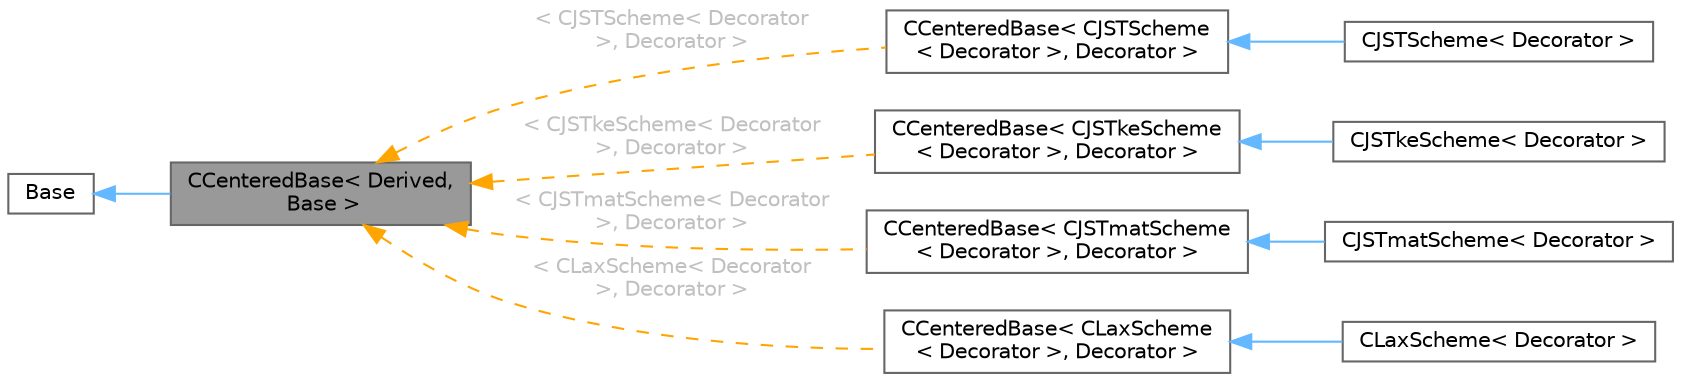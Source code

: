 digraph "CCenteredBase&lt; Derived, Base &gt;"
{
 // LATEX_PDF_SIZE
  bgcolor="transparent";
  edge [fontname=Helvetica,fontsize=10,labelfontname=Helvetica,labelfontsize=10];
  node [fontname=Helvetica,fontsize=10,shape=box,height=0.2,width=0.4];
  rankdir="LR";
  Node1 [id="Node000001",label="CCenteredBase\< Derived,\l Base \>",height=0.2,width=0.4,color="gray40", fillcolor="grey60", style="filled", fontcolor="black",tooltip="Base class for Centered schemes, derived classes implement the dissipation term in a const \"finalizeF..."];
  Node2 -> Node1 [id="edge1_Node000001_Node000002",dir="back",color="steelblue1",style="solid",tooltip=" "];
  Node2 [id="Node000002",label="Base",height=0.2,width=0.4,color="gray40", fillcolor="white", style="filled",tooltip=" "];
  Node1 -> Node3 [id="edge2_Node000001_Node000003",dir="back",color="orange",style="dashed",tooltip=" ",label=" \< CJSTScheme\< Decorator\l \>, Decorator \>",fontcolor="grey" ];
  Node3 [id="Node000003",label="CCenteredBase\< CJSTScheme\l\< Decorator \>, Decorator \>",height=0.2,width=0.4,color="gray40", fillcolor="white", style="filled",URL="$classCCenteredBase.html",tooltip=" "];
  Node3 -> Node4 [id="edge3_Node000003_Node000004",dir="back",color="steelblue1",style="solid",tooltip=" "];
  Node4 [id="Node000004",label="CJSTScheme\< Decorator \>",height=0.2,width=0.4,color="gray40", fillcolor="white", style="filled",URL="$classCJSTScheme.html",tooltip="Classical JST scheme with scalar dissipation."];
  Node1 -> Node5 [id="edge4_Node000001_Node000005",dir="back",color="orange",style="dashed",tooltip=" ",label=" \< CJSTkeScheme\< Decorator\l \>, Decorator \>",fontcolor="grey" ];
  Node5 [id="Node000005",label="CCenteredBase\< CJSTkeScheme\l\< Decorator \>, Decorator \>",height=0.2,width=0.4,color="gray40", fillcolor="white", style="filled",URL="$classCCenteredBase.html",tooltip=" "];
  Node5 -> Node6 [id="edge5_Node000005_Node000006",dir="back",color="steelblue1",style="solid",tooltip=" "];
  Node6 [id="Node000006",label="CJSTkeScheme\< Decorator \>",height=0.2,width=0.4,color="gray40", fillcolor="white", style="filled",URL="$classCJSTkeScheme.html",tooltip="JST scheme without 4th order dissipation."];
  Node1 -> Node7 [id="edge6_Node000001_Node000007",dir="back",color="orange",style="dashed",tooltip=" ",label=" \< CJSTmatScheme\< Decorator\l \>, Decorator \>",fontcolor="grey" ];
  Node7 [id="Node000007",label="CCenteredBase\< CJSTmatScheme\l\< Decorator \>, Decorator \>",height=0.2,width=0.4,color="gray40", fillcolor="white", style="filled",URL="$classCCenteredBase.html",tooltip=" "];
  Node7 -> Node8 [id="edge7_Node000007_Node000008",dir="back",color="steelblue1",style="solid",tooltip=" "];
  Node8 [id="Node000008",label="CJSTmatScheme\< Decorator \>",height=0.2,width=0.4,color="gray40", fillcolor="white", style="filled",URL="$classCJSTmatScheme.html",tooltip="JST scheme with matrix dissipation."];
  Node1 -> Node9 [id="edge8_Node000001_Node000009",dir="back",color="orange",style="dashed",tooltip=" ",label=" \< CLaxScheme\< Decorator\l \>, Decorator \>",fontcolor="grey" ];
  Node9 [id="Node000009",label="CCenteredBase\< CLaxScheme\l\< Decorator \>, Decorator \>",height=0.2,width=0.4,color="gray40", fillcolor="white", style="filled",URL="$classCCenteredBase.html",tooltip=" "];
  Node9 -> Node10 [id="edge9_Node000009_Node000010",dir="back",color="steelblue1",style="solid",tooltip=" "];
  Node10 [id="Node000010",label="CLaxScheme\< Decorator \>",height=0.2,width=0.4,color="gray40", fillcolor="white", style="filled",URL="$classCLaxScheme.html",tooltip="Lax–Friedrichs 1st order scheme."];
}
